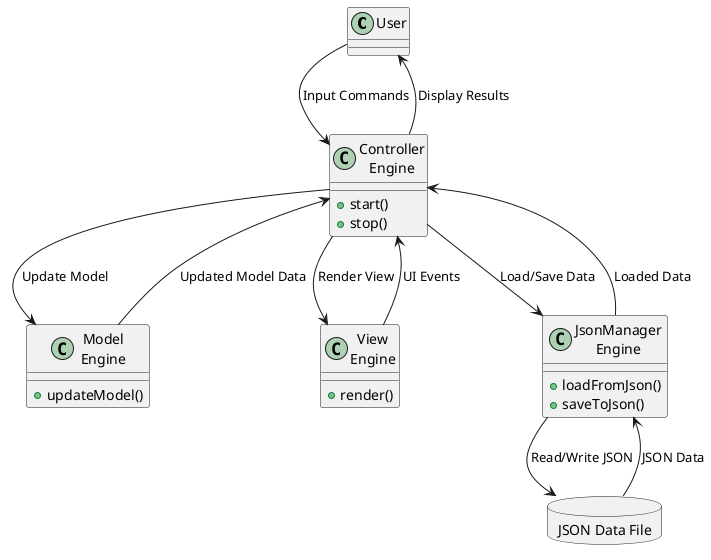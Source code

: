 @startuml Data_Flow_Diagram

allow_mixing
!define RECTANGLE class

RECTANGLE "User" as user

database "JSON Data File" as jsonFile

RECTANGLE "Controller\nEngine" as controllerEngine {
    +start()
    +stop()
}

RECTANGLE "Model\nEngine" as modelEngine {
    +updateModel()
}

RECTANGLE "View\nEngine" as viewEngine {
    +render()
}

RECTANGLE "JsonManager\nEngine" as jsonManager {
    +loadFromJson()
    +saveToJson()
}

user --> controllerEngine : Input Commands
controllerEngine --> user : Display Results

controllerEngine --> modelEngine : Update Model
modelEngine --> controllerEngine : Updated Model Data

controllerEngine --> viewEngine : Render View
viewEngine --> controllerEngine : UI Events

controllerEngine --> jsonManager : Load/Save Data
jsonManager --> controllerEngine : Loaded Data

jsonManager --> jsonFile : Read/Write JSON
jsonFile --> jsonManager : JSON Data

@enduml
